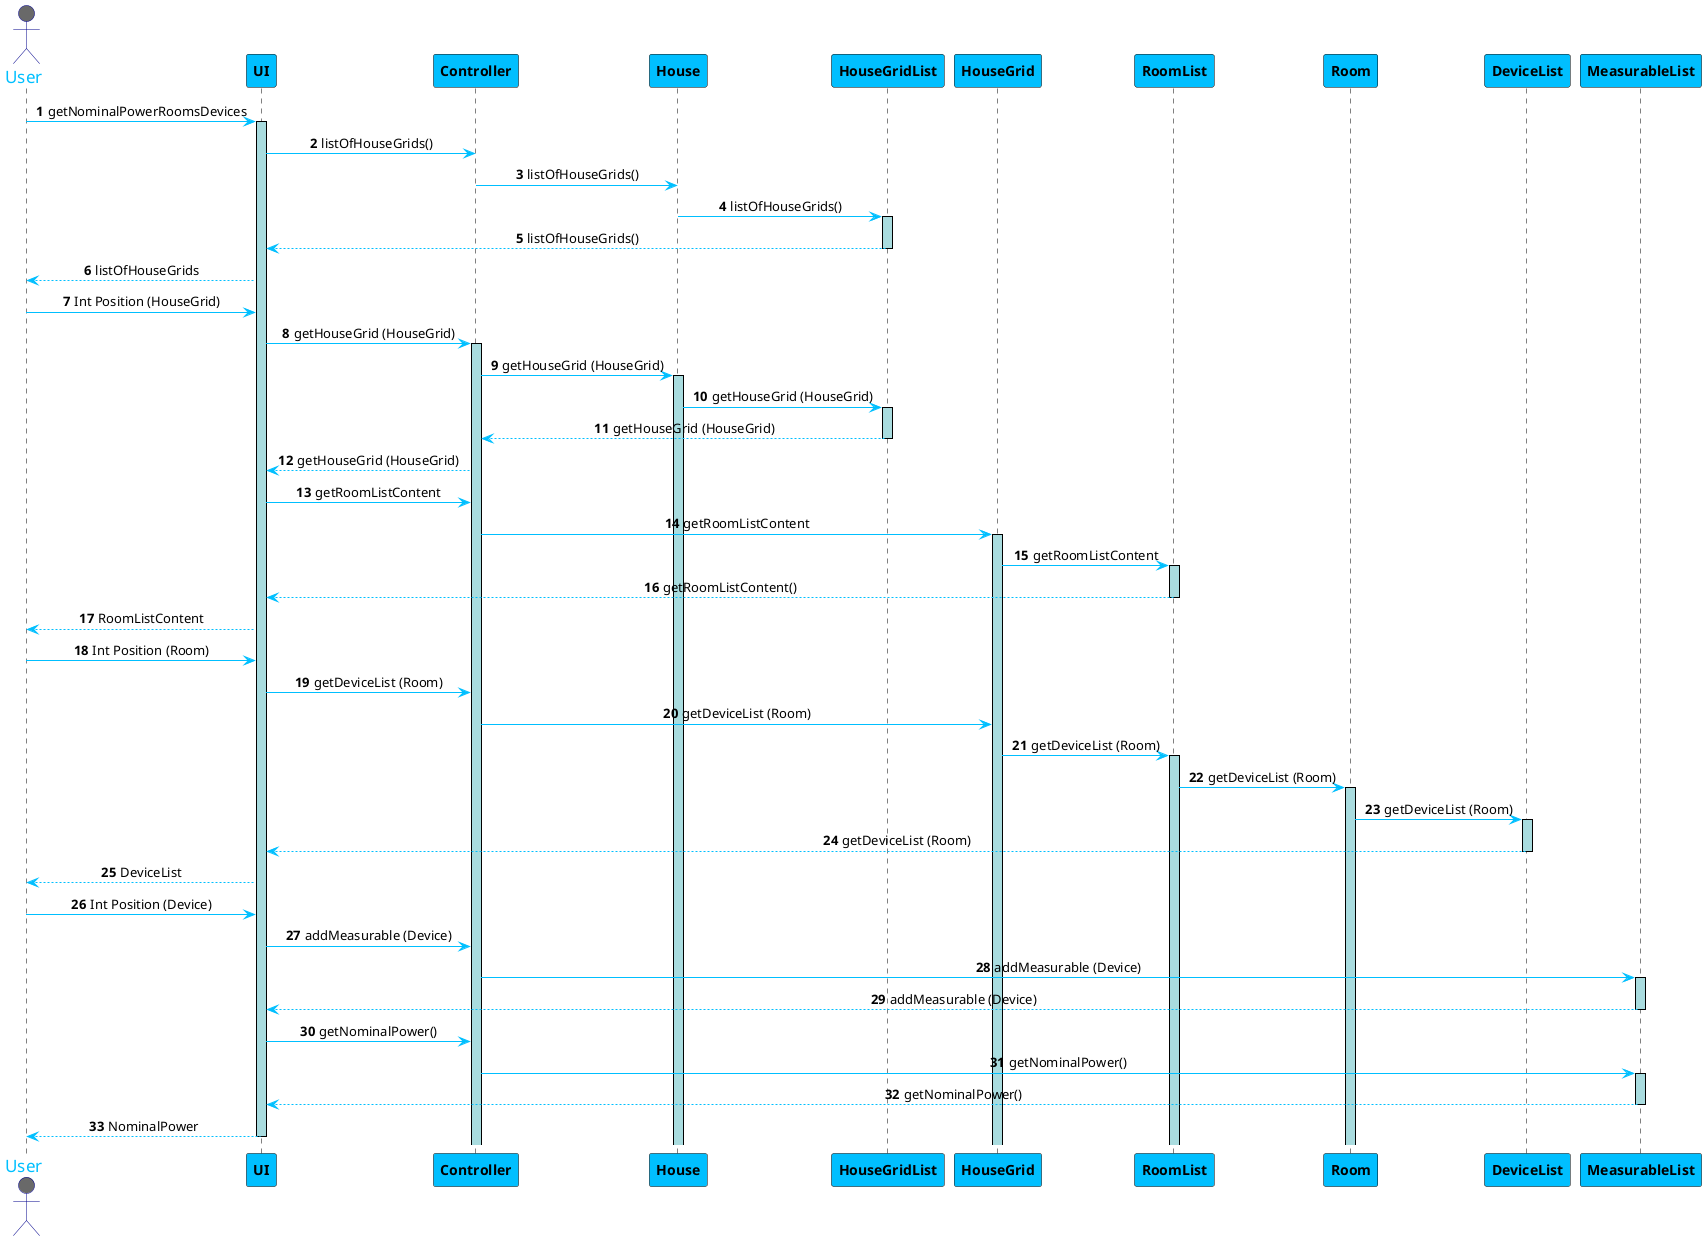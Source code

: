 @startuml
skinparam sequenceMessageAlign center
skinparam sequence {
	ArrowColor DeepSkyBlue
	ActorBorderColor DarkBlue
	LifeLineBorderColor black
	LifeLineBackgroundColor #A9DCDF

	ParticipantBorderColor Black
	ParticipantBackgroundColor DeepSkyBlue
	ParticipantFontStyle Bold

	ActorBackgroundColor DimGrey
	ActorFontColor DeepSkyBlue
	ActorFontSize 17
	ActorFontName Aapex
}

autonumber
actor User
User -> UI: getNominalPowerRoomsDevices
activate UI
UI -> Controller: listOfHouseGrids()

Controller -> House: listOfHouseGrids()
House -> HouseGridList: listOfHouseGrids()
activate HouseGridList
UI <-- HouseGridList: listOfHouseGrids()
deactivate HouseGridList
User <-- UI: listOfHouseGrids
User -> UI: Int Position (HouseGrid)
UI -> Controller: getHouseGrid (HouseGrid)
activate Controller
Controller -> House: getHouseGrid (HouseGrid)
activate House
House -> HouseGridList: getHouseGrid (HouseGrid)
activate HouseGridList
Controller <-- HouseGridList: getHouseGrid (HouseGrid)
deactivate HouseGridList
UI <-- Controller: getHouseGrid (HouseGrid)
UI -> Controller: getRoomListContent
Controller -> HouseGrid: getRoomListContent
activate HouseGrid
HouseGrid -> RoomList: getRoomListContent
activate RoomList
UI <-- RoomList: getRoomListContent()
deactivate RoomList
User <-- UI: RoomListContent
User -> UI: Int Position (Room)
UI -> Controller: getDeviceList (Room)
Controller -> HouseGrid: getDeviceList (Room)
HouseGrid -> RoomList: getDeviceList (Room)
activate RoomList
RoomList -> Room: getDeviceList (Room)
activate Room
Room -> DeviceList: getDeviceList (Room)
activate DeviceList
UI <-- DeviceList: getDeviceList (Room)
deactivate DeviceList
User <-- UI: DeviceList
User -> UI: Int Position (Device)
UI -> Controller: addMeasurable (Device)
Controller -> MeasurableList: addMeasurable (Device)
activate MeasurableList
UI <-- MeasurableList: addMeasurable (Device)
deactivate MeasurableList
UI -> Controller:  getNominalPower()
Controller -> MeasurableList: getNominalPower()
activate MeasurableList
UI <-- MeasurableList: getNominalPower()
deactivate MeasurableList
User <-- UI: NominalPower
deactivate UI
@enduml